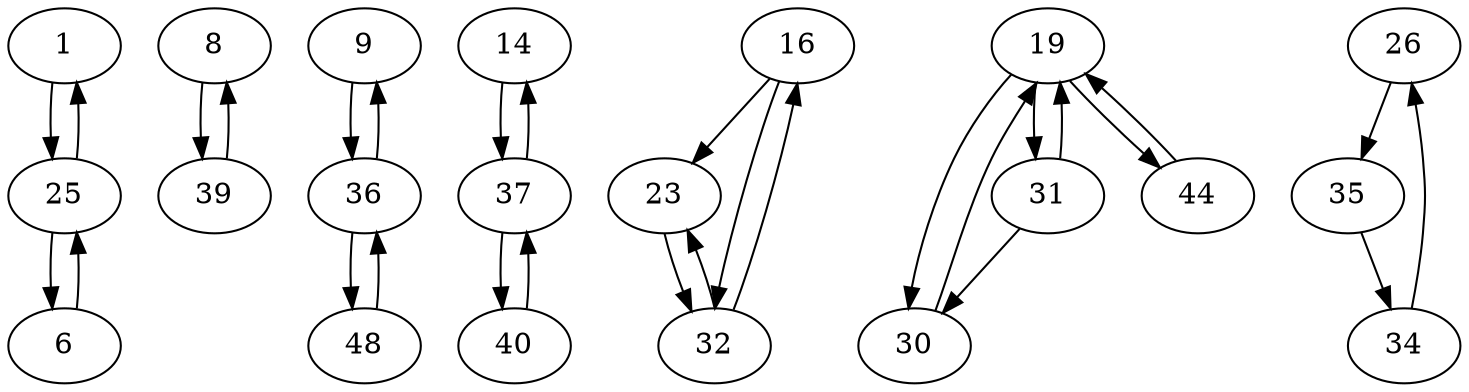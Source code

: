 digraph G {
  1 -> 25;
  6 -> 25;
  8 -> 39;
  9 -> 36;
  14 -> 37;
  16 -> 23;
  16 -> 32;
  19 -> 30;
  19 -> 31;
  19 -> 44;
  23 -> 32;
  25 -> 1;
  25 -> 6;
  26 -> 35;
  30 -> 19;
  31 -> 19;
  31 -> 30;
  32 -> 16;
  32 -> 23;
  34 -> 26;
  35 -> 34;
  36 -> 9;
  36 -> 48;
  37 -> 14;
  37 -> 40;
  39 -> 8;
  40 -> 37;
  44 -> 19;
  48 -> 36;
}